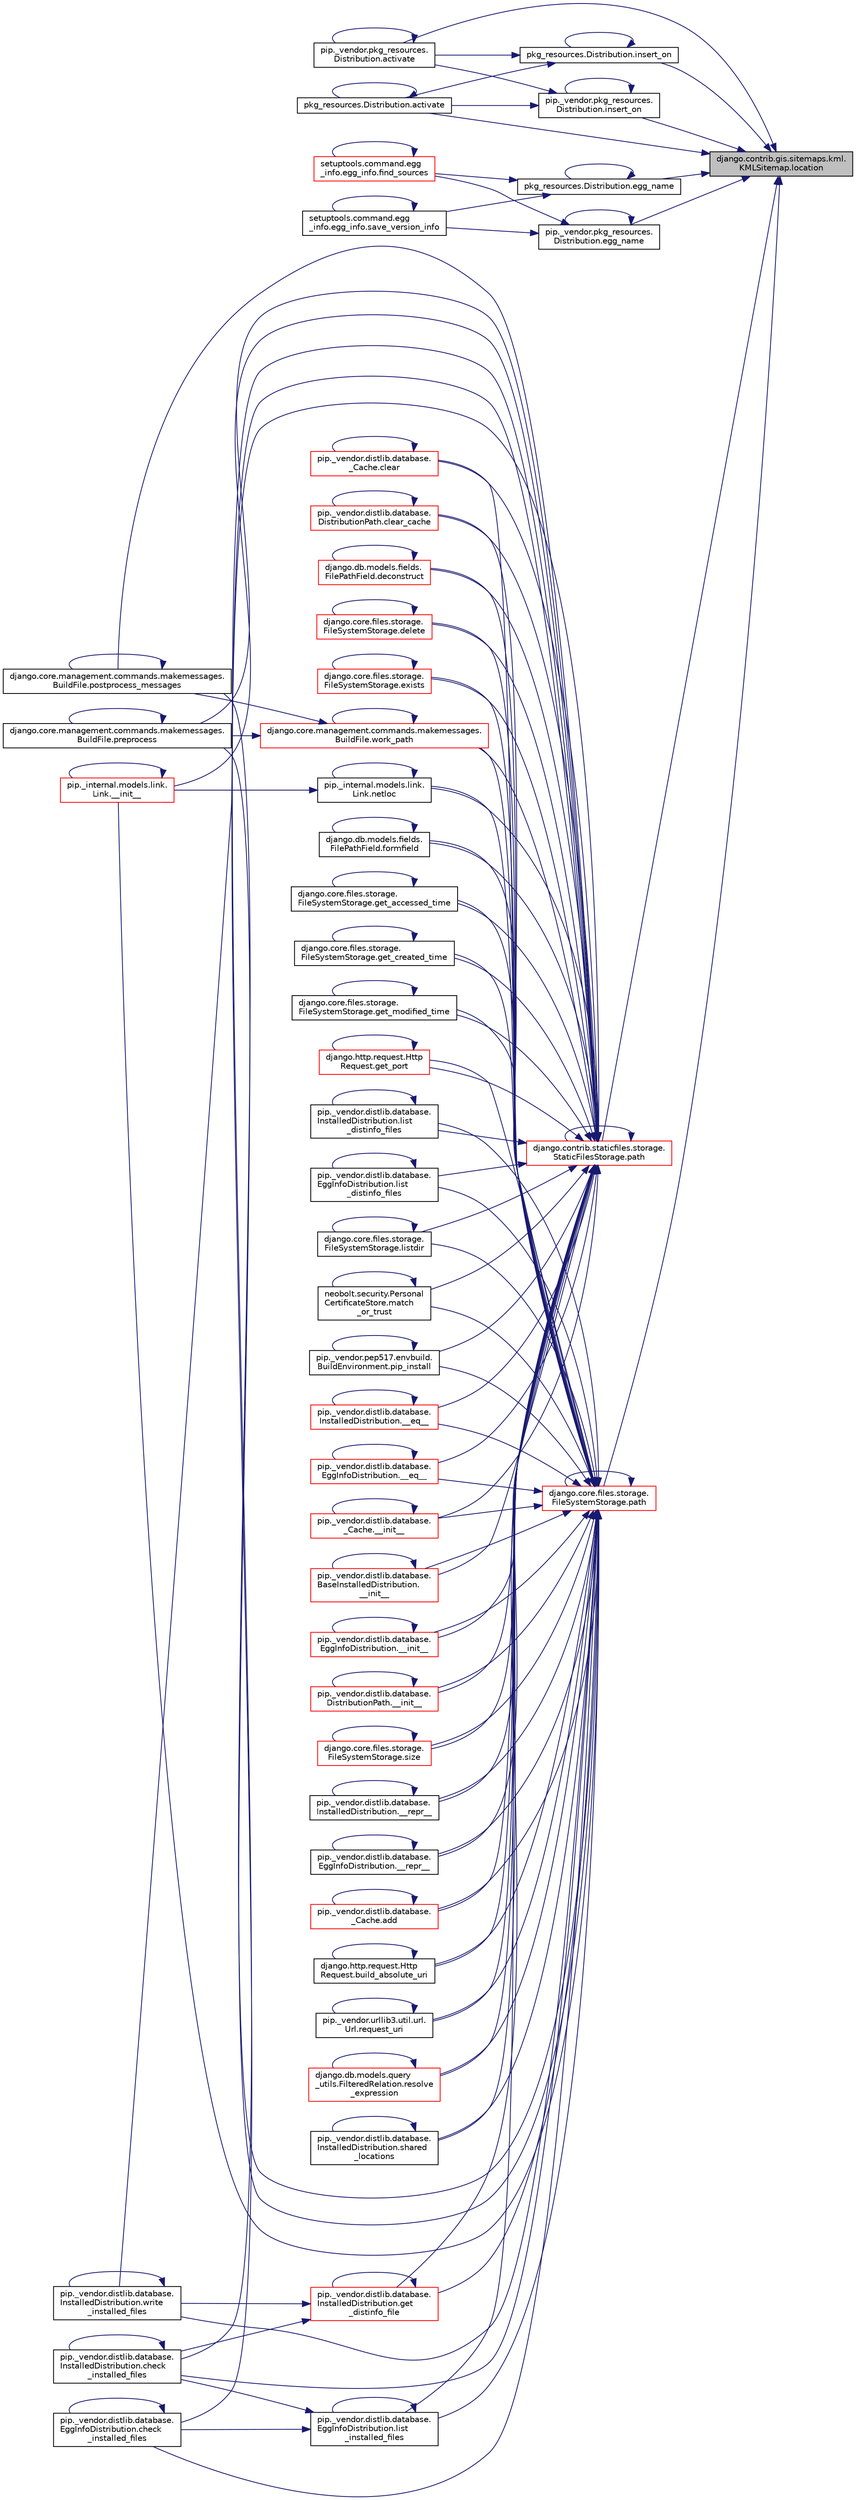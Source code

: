 digraph "django.contrib.gis.sitemaps.kml.KMLSitemap.location"
{
 // LATEX_PDF_SIZE
  edge [fontname="Helvetica",fontsize="10",labelfontname="Helvetica",labelfontsize="10"];
  node [fontname="Helvetica",fontsize="10",shape=record];
  rankdir="RL";
  Node1 [label="django.contrib.gis.sitemaps.kml.\lKMLSitemap.location",height=0.2,width=0.4,color="black", fillcolor="grey75", style="filled", fontcolor="black",tooltip=" "];
  Node1 -> Node2 [dir="back",color="midnightblue",fontsize="10",style="solid",fontname="Helvetica"];
  Node2 [label="pip._vendor.pkg_resources.\lDistribution.activate",height=0.2,width=0.4,color="black", fillcolor="white", style="filled",URL="$d0/ddb/classpip_1_1__vendor_1_1pkg__resources_1_1_distribution.html#a01dcb36642b9cabcedd14c3f50a59657",tooltip=" "];
  Node2 -> Node2 [dir="back",color="midnightblue",fontsize="10",style="solid",fontname="Helvetica"];
  Node1 -> Node3 [dir="back",color="midnightblue",fontsize="10",style="solid",fontname="Helvetica"];
  Node3 [label="pkg_resources.Distribution.activate",height=0.2,width=0.4,color="black", fillcolor="white", style="filled",URL="$d8/d25/classpkg__resources_1_1_distribution.html#a4c4474f066527ee18c2dc15af67911df",tooltip=" "];
  Node3 -> Node3 [dir="back",color="midnightblue",fontsize="10",style="solid",fontname="Helvetica"];
  Node1 -> Node4 [dir="back",color="midnightblue",fontsize="10",style="solid",fontname="Helvetica"];
  Node4 [label="pip._vendor.pkg_resources.\lDistribution.egg_name",height=0.2,width=0.4,color="black", fillcolor="white", style="filled",URL="$d0/ddb/classpip_1_1__vendor_1_1pkg__resources_1_1_distribution.html#aa61d5600e0896e46b1708c4dcb9393f5",tooltip=" "];
  Node4 -> Node4 [dir="back",color="midnightblue",fontsize="10",style="solid",fontname="Helvetica"];
  Node4 -> Node5 [dir="back",color="midnightblue",fontsize="10",style="solid",fontname="Helvetica"];
  Node5 [label="setuptools.command.egg\l_info.egg_info.find_sources",height=0.2,width=0.4,color="red", fillcolor="white", style="filled",URL="$d4/dd5/classsetuptools_1_1command_1_1egg__info_1_1egg__info.html#a689901dc0b3f93b8ea62c954097b7627",tooltip=" "];
  Node5 -> Node5 [dir="back",color="midnightblue",fontsize="10",style="solid",fontname="Helvetica"];
  Node4 -> Node692 [dir="back",color="midnightblue",fontsize="10",style="solid",fontname="Helvetica"];
  Node692 [label="setuptools.command.egg\l_info.egg_info.save_version_info",height=0.2,width=0.4,color="black", fillcolor="white", style="filled",URL="$d4/dd5/classsetuptools_1_1command_1_1egg__info_1_1egg__info.html#aff24c2a57934f3ea7ff9a14d0cacf6bd",tooltip=" "];
  Node692 -> Node692 [dir="back",color="midnightblue",fontsize="10",style="solid",fontname="Helvetica"];
  Node1 -> Node693 [dir="back",color="midnightblue",fontsize="10",style="solid",fontname="Helvetica"];
  Node693 [label="pkg_resources.Distribution.egg_name",height=0.2,width=0.4,color="black", fillcolor="white", style="filled",URL="$d8/d25/classpkg__resources_1_1_distribution.html#a229d424f62d10b7e83bba3b3efe6dbbb",tooltip=" "];
  Node693 -> Node693 [dir="back",color="midnightblue",fontsize="10",style="solid",fontname="Helvetica"];
  Node693 -> Node5 [dir="back",color="midnightblue",fontsize="10",style="solid",fontname="Helvetica"];
  Node693 -> Node692 [dir="back",color="midnightblue",fontsize="10",style="solid",fontname="Helvetica"];
  Node1 -> Node694 [dir="back",color="midnightblue",fontsize="10",style="solid",fontname="Helvetica"];
  Node694 [label="pip._vendor.pkg_resources.\lDistribution.insert_on",height=0.2,width=0.4,color="black", fillcolor="white", style="filled",URL="$d0/ddb/classpip_1_1__vendor_1_1pkg__resources_1_1_distribution.html#aa808bc24580f0d7069eaaabaecf74b47",tooltip=" "];
  Node694 -> Node2 [dir="back",color="midnightblue",fontsize="10",style="solid",fontname="Helvetica"];
  Node694 -> Node3 [dir="back",color="midnightblue",fontsize="10",style="solid",fontname="Helvetica"];
  Node694 -> Node694 [dir="back",color="midnightblue",fontsize="10",style="solid",fontname="Helvetica"];
  Node1 -> Node695 [dir="back",color="midnightblue",fontsize="10",style="solid",fontname="Helvetica"];
  Node695 [label="pkg_resources.Distribution.insert_on",height=0.2,width=0.4,color="black", fillcolor="white", style="filled",URL="$d8/d25/classpkg__resources_1_1_distribution.html#a26864ad682f37623654f162a1d0a4c8b",tooltip=" "];
  Node695 -> Node2 [dir="back",color="midnightblue",fontsize="10",style="solid",fontname="Helvetica"];
  Node695 -> Node3 [dir="back",color="midnightblue",fontsize="10",style="solid",fontname="Helvetica"];
  Node695 -> Node695 [dir="back",color="midnightblue",fontsize="10",style="solid",fontname="Helvetica"];
  Node1 -> Node696 [dir="back",color="midnightblue",fontsize="10",style="solid",fontname="Helvetica"];
  Node696 [label="django.contrib.staticfiles.storage.\lStaticFilesStorage.path",height=0.2,width=0.4,color="red", fillcolor="white", style="filled",URL="$de/db9/classdjango_1_1contrib_1_1staticfiles_1_1storage_1_1_static_files_storage.html#a05b94710221f618ad88b3803a0ff5bde",tooltip=" "];
  Node696 -> Node697 [dir="back",color="midnightblue",fontsize="10",style="solid",fontname="Helvetica"];
  Node697 [label="pip._vendor.distlib.database.\lInstalledDistribution.__eq__",height=0.2,width=0.4,color="red", fillcolor="white", style="filled",URL="$d5/d3f/classpip_1_1__vendor_1_1distlib_1_1database_1_1_installed_distribution.html#a9b5ed2b1d9ce082f207e18b06a41d0ff",tooltip=" "];
  Node697 -> Node697 [dir="back",color="midnightblue",fontsize="10",style="solid",fontname="Helvetica"];
  Node696 -> Node698 [dir="back",color="midnightblue",fontsize="10",style="solid",fontname="Helvetica"];
  Node698 [label="pip._vendor.distlib.database.\lEggInfoDistribution.__eq__",height=0.2,width=0.4,color="red", fillcolor="white", style="filled",URL="$d7/d4f/classpip_1_1__vendor_1_1distlib_1_1database_1_1_egg_info_distribution.html#a1a4e220bb20d7de097cb45e4d22cb1f7",tooltip=" "];
  Node698 -> Node698 [dir="back",color="midnightblue",fontsize="10",style="solid",fontname="Helvetica"];
  Node696 -> Node699 [dir="back",color="midnightblue",fontsize="10",style="solid",fontname="Helvetica"];
  Node699 [label="pip._vendor.distlib.database.\l_Cache.__init__",height=0.2,width=0.4,color="red", fillcolor="white", style="filled",URL="$d8/dcd/classpip_1_1__vendor_1_1distlib_1_1database_1_1___cache.html#af54d5616ff89aa6d6ac29816dd0efc6c",tooltip=" "];
  Node699 -> Node699 [dir="back",color="midnightblue",fontsize="10",style="solid",fontname="Helvetica"];
  Node696 -> Node700 [dir="back",color="midnightblue",fontsize="10",style="solid",fontname="Helvetica"];
  Node700 [label="pip._vendor.distlib.database.\lBaseInstalledDistribution.\l__init__",height=0.2,width=0.4,color="red", fillcolor="white", style="filled",URL="$d3/d43/classpip_1_1__vendor_1_1distlib_1_1database_1_1_base_installed_distribution.html#a3cf0dbeeadaece59290525cfd71c8164",tooltip=" "];
  Node700 -> Node700 [dir="back",color="midnightblue",fontsize="10",style="solid",fontname="Helvetica"];
  Node696 -> Node701 [dir="back",color="midnightblue",fontsize="10",style="solid",fontname="Helvetica"];
  Node701 [label="pip._vendor.distlib.database.\lEggInfoDistribution.__init__",height=0.2,width=0.4,color="red", fillcolor="white", style="filled",URL="$d7/d4f/classpip_1_1__vendor_1_1distlib_1_1database_1_1_egg_info_distribution.html#a3b17587547b5d4fb68128342686671b1",tooltip=" "];
  Node701 -> Node701 [dir="back",color="midnightblue",fontsize="10",style="solid",fontname="Helvetica"];
  Node696 -> Node702 [dir="back",color="midnightblue",fontsize="10",style="solid",fontname="Helvetica"];
  Node702 [label="pip._vendor.distlib.database.\lDistributionPath.__init__",height=0.2,width=0.4,color="red", fillcolor="white", style="filled",URL="$d3/d8a/classpip_1_1__vendor_1_1distlib_1_1database_1_1_distribution_path.html#a17a2afe7db83a808ad93c909d99ed955",tooltip=" "];
  Node702 -> Node702 [dir="back",color="midnightblue",fontsize="10",style="solid",fontname="Helvetica"];
  Node696 -> Node703 [dir="back",color="midnightblue",fontsize="10",style="solid",fontname="Helvetica"];
  Node703 [label="pip._internal.models.link.\lLink.__init__",height=0.2,width=0.4,color="red", fillcolor="white", style="filled",URL="$de/da5/classpip_1_1__internal_1_1models_1_1link_1_1_link.html#adf9defb3b97546f930fc05a78acfb485",tooltip=" "];
  Node703 -> Node703 [dir="back",color="midnightblue",fontsize="10",style="solid",fontname="Helvetica"];
  Node696 -> Node704 [dir="back",color="midnightblue",fontsize="10",style="solid",fontname="Helvetica"];
  Node704 [label="pip._vendor.distlib.database.\lInstalledDistribution.__repr__",height=0.2,width=0.4,color="black", fillcolor="white", style="filled",URL="$d5/d3f/classpip_1_1__vendor_1_1distlib_1_1database_1_1_installed_distribution.html#a437ca097c31f9e2f6d84da428f56303d",tooltip=" "];
  Node704 -> Node704 [dir="back",color="midnightblue",fontsize="10",style="solid",fontname="Helvetica"];
  Node696 -> Node705 [dir="back",color="midnightblue",fontsize="10",style="solid",fontname="Helvetica"];
  Node705 [label="pip._vendor.distlib.database.\lEggInfoDistribution.__repr__",height=0.2,width=0.4,color="black", fillcolor="white", style="filled",URL="$d7/d4f/classpip_1_1__vendor_1_1distlib_1_1database_1_1_egg_info_distribution.html#aa86b5634260c5ab9efe7b3dd01b3c7e5",tooltip=" "];
  Node705 -> Node705 [dir="back",color="midnightblue",fontsize="10",style="solid",fontname="Helvetica"];
  Node696 -> Node706 [dir="back",color="midnightblue",fontsize="10",style="solid",fontname="Helvetica"];
  Node706 [label="pip._vendor.distlib.database.\l_Cache.add",height=0.2,width=0.4,color="red", fillcolor="white", style="filled",URL="$d8/dcd/classpip_1_1__vendor_1_1distlib_1_1database_1_1___cache.html#a98296c2e1af8395fc035df3fdfc400fc",tooltip=" "];
  Node706 -> Node706 [dir="back",color="midnightblue",fontsize="10",style="solid",fontname="Helvetica"];
  Node696 -> Node707 [dir="back",color="midnightblue",fontsize="10",style="solid",fontname="Helvetica"];
  Node707 [label="django.http.request.Http\lRequest.build_absolute_uri",height=0.2,width=0.4,color="black", fillcolor="white", style="filled",URL="$d1/ded/classdjango_1_1http_1_1request_1_1_http_request.html#acda6ee1aa44ebe5161a855fbb9b9cf7c",tooltip=" "];
  Node707 -> Node707 [dir="back",color="midnightblue",fontsize="10",style="solid",fontname="Helvetica"];
  Node696 -> Node708 [dir="back",color="midnightblue",fontsize="10",style="solid",fontname="Helvetica"];
  Node708 [label="pip._vendor.distlib.database.\lInstalledDistribution.check\l_installed_files",height=0.2,width=0.4,color="black", fillcolor="white", style="filled",URL="$d5/d3f/classpip_1_1__vendor_1_1distlib_1_1database_1_1_installed_distribution.html#af02e7290aefa70861a60fe1885285e16",tooltip=" "];
  Node708 -> Node708 [dir="back",color="midnightblue",fontsize="10",style="solid",fontname="Helvetica"];
  Node696 -> Node709 [dir="back",color="midnightblue",fontsize="10",style="solid",fontname="Helvetica"];
  Node709 [label="pip._vendor.distlib.database.\lEggInfoDistribution.check\l_installed_files",height=0.2,width=0.4,color="black", fillcolor="white", style="filled",URL="$d7/d4f/classpip_1_1__vendor_1_1distlib_1_1database_1_1_egg_info_distribution.html#a4eb9053abcb6ae611e7f31c17387aea7",tooltip=" "];
  Node709 -> Node709 [dir="back",color="midnightblue",fontsize="10",style="solid",fontname="Helvetica"];
  Node696 -> Node710 [dir="back",color="midnightblue",fontsize="10",style="solid",fontname="Helvetica"];
  Node710 [label="pip._vendor.distlib.database.\l_Cache.clear",height=0.2,width=0.4,color="red", fillcolor="white", style="filled",URL="$d8/dcd/classpip_1_1__vendor_1_1distlib_1_1database_1_1___cache.html#ab8493db74feb70354215f9804fafea3d",tooltip=" "];
  Node710 -> Node710 [dir="back",color="midnightblue",fontsize="10",style="solid",fontname="Helvetica"];
  Node696 -> Node711 [dir="back",color="midnightblue",fontsize="10",style="solid",fontname="Helvetica"];
  Node711 [label="pip._vendor.distlib.database.\lDistributionPath.clear_cache",height=0.2,width=0.4,color="red", fillcolor="white", style="filled",URL="$d3/d8a/classpip_1_1__vendor_1_1distlib_1_1database_1_1_distribution_path.html#a576c17cc01238d807b4cc7b833001b0b",tooltip=" "];
  Node711 -> Node711 [dir="back",color="midnightblue",fontsize="10",style="solid",fontname="Helvetica"];
  Node696 -> Node463 [dir="back",color="midnightblue",fontsize="10",style="solid",fontname="Helvetica"];
  Node463 [label="django.db.models.fields.\lFilePathField.deconstruct",height=0.2,width=0.4,color="red", fillcolor="white", style="filled",URL="$d9/d58/classdjango_1_1db_1_1models_1_1fields_1_1_file_path_field.html#a52225a0c3baf7a5125007fadbe78dd22",tooltip=" "];
  Node463 -> Node463 [dir="back",color="midnightblue",fontsize="10",style="solid",fontname="Helvetica"];
  Node696 -> Node712 [dir="back",color="midnightblue",fontsize="10",style="solid",fontname="Helvetica"];
  Node712 [label="django.core.files.storage.\lFileSystemStorage.delete",height=0.2,width=0.4,color="red", fillcolor="white", style="filled",URL="$db/da8/classdjango_1_1core_1_1files_1_1storage_1_1_file_system_storage.html#ad31ad8e7dcaeee30a6b95c4336aa4577",tooltip=" "];
  Node712 -> Node712 [dir="back",color="midnightblue",fontsize="10",style="solid",fontname="Helvetica"];
  Node696 -> Node713 [dir="back",color="midnightblue",fontsize="10",style="solid",fontname="Helvetica"];
  Node713 [label="django.core.files.storage.\lFileSystemStorage.exists",height=0.2,width=0.4,color="red", fillcolor="white", style="filled",URL="$db/da8/classdjango_1_1core_1_1files_1_1storage_1_1_file_system_storage.html#a7f2e95bec3b31a3256b247f732fcade2",tooltip=" "];
  Node713 -> Node713 [dir="back",color="midnightblue",fontsize="10",style="solid",fontname="Helvetica"];
  Node696 -> Node464 [dir="back",color="midnightblue",fontsize="10",style="solid",fontname="Helvetica"];
  Node464 [label="django.db.models.fields.\lFilePathField.formfield",height=0.2,width=0.4,color="black", fillcolor="white", style="filled",URL="$d9/d58/classdjango_1_1db_1_1models_1_1fields_1_1_file_path_field.html#ac5c572bd8cd58aa14d0fa9341c935e62",tooltip=" "];
  Node464 -> Node464 [dir="back",color="midnightblue",fontsize="10",style="solid",fontname="Helvetica"];
  Node696 -> Node717 [dir="back",color="midnightblue",fontsize="10",style="solid",fontname="Helvetica"];
  Node717 [label="django.core.files.storage.\lFileSystemStorage.get_accessed_time",height=0.2,width=0.4,color="black", fillcolor="white", style="filled",URL="$db/da8/classdjango_1_1core_1_1files_1_1storage_1_1_file_system_storage.html#a210757b7bff709a38298504e0932dec2",tooltip=" "];
  Node717 -> Node717 [dir="back",color="midnightblue",fontsize="10",style="solid",fontname="Helvetica"];
  Node696 -> Node718 [dir="back",color="midnightblue",fontsize="10",style="solid",fontname="Helvetica"];
  Node718 [label="django.core.files.storage.\lFileSystemStorage.get_created_time",height=0.2,width=0.4,color="black", fillcolor="white", style="filled",URL="$db/da8/classdjango_1_1core_1_1files_1_1storage_1_1_file_system_storage.html#a32a2ad72e493378d19a2707920bfb000",tooltip=" "];
  Node718 -> Node718 [dir="back",color="midnightblue",fontsize="10",style="solid",fontname="Helvetica"];
  Node696 -> Node719 [dir="back",color="midnightblue",fontsize="10",style="solid",fontname="Helvetica"];
  Node719 [label="pip._vendor.distlib.database.\lInstalledDistribution.get\l_distinfo_file",height=0.2,width=0.4,color="red", fillcolor="white", style="filled",URL="$d5/d3f/classpip_1_1__vendor_1_1distlib_1_1database_1_1_installed_distribution.html#ac17c694fe33794a2a93c022eae8919fc",tooltip=" "];
  Node719 -> Node708 [dir="back",color="midnightblue",fontsize="10",style="solid",fontname="Helvetica"];
  Node719 -> Node719 [dir="back",color="midnightblue",fontsize="10",style="solid",fontname="Helvetica"];
  Node719 -> Node721 [dir="back",color="midnightblue",fontsize="10",style="solid",fontname="Helvetica"];
  Node721 [label="pip._vendor.distlib.database.\lInstalledDistribution.write\l_installed_files",height=0.2,width=0.4,color="black", fillcolor="white", style="filled",URL="$d5/d3f/classpip_1_1__vendor_1_1distlib_1_1database_1_1_installed_distribution.html#a3b799b28c162cab4fd480fda0f2a852e",tooltip=" "];
  Node721 -> Node721 [dir="back",color="midnightblue",fontsize="10",style="solid",fontname="Helvetica"];
  Node696 -> Node722 [dir="back",color="midnightblue",fontsize="10",style="solid",fontname="Helvetica"];
  Node722 [label="django.core.files.storage.\lFileSystemStorage.get_modified_time",height=0.2,width=0.4,color="black", fillcolor="white", style="filled",URL="$db/da8/classdjango_1_1core_1_1files_1_1storage_1_1_file_system_storage.html#a7832cc82c083c3f424fcf5e881382b0f",tooltip=" "];
  Node722 -> Node722 [dir="back",color="midnightblue",fontsize="10",style="solid",fontname="Helvetica"];
  Node696 -> Node723 [dir="back",color="midnightblue",fontsize="10",style="solid",fontname="Helvetica"];
  Node723 [label="django.http.request.Http\lRequest.get_port",height=0.2,width=0.4,color="red", fillcolor="white", style="filled",URL="$d1/ded/classdjango_1_1http_1_1request_1_1_http_request.html#af81ce5b385e8dcee02c506de847e9f28",tooltip=" "];
  Node723 -> Node723 [dir="back",color="midnightblue",fontsize="10",style="solid",fontname="Helvetica"];
  Node696 -> Node725 [dir="back",color="midnightblue",fontsize="10",style="solid",fontname="Helvetica"];
  Node725 [label="pip._vendor.distlib.database.\lInstalledDistribution.list\l_distinfo_files",height=0.2,width=0.4,color="black", fillcolor="white", style="filled",URL="$d5/d3f/classpip_1_1__vendor_1_1distlib_1_1database_1_1_installed_distribution.html#a91b6c8c2a299a9b1436538ad0cfe37d7",tooltip=" "];
  Node725 -> Node725 [dir="back",color="midnightblue",fontsize="10",style="solid",fontname="Helvetica"];
  Node696 -> Node726 [dir="back",color="midnightblue",fontsize="10",style="solid",fontname="Helvetica"];
  Node726 [label="pip._vendor.distlib.database.\lEggInfoDistribution.list\l_distinfo_files",height=0.2,width=0.4,color="black", fillcolor="white", style="filled",URL="$d7/d4f/classpip_1_1__vendor_1_1distlib_1_1database_1_1_egg_info_distribution.html#a81eb42fe04552504c3c44bae820de34b",tooltip=" "];
  Node726 -> Node726 [dir="back",color="midnightblue",fontsize="10",style="solid",fontname="Helvetica"];
  Node696 -> Node727 [dir="back",color="midnightblue",fontsize="10",style="solid",fontname="Helvetica"];
  Node727 [label="pip._vendor.distlib.database.\lEggInfoDistribution.list\l_installed_files",height=0.2,width=0.4,color="black", fillcolor="white", style="filled",URL="$d7/d4f/classpip_1_1__vendor_1_1distlib_1_1database_1_1_egg_info_distribution.html#ad11f1a01b3d7117ca45670f4de85b97c",tooltip=" "];
  Node727 -> Node708 [dir="back",color="midnightblue",fontsize="10",style="solid",fontname="Helvetica"];
  Node727 -> Node709 [dir="back",color="midnightblue",fontsize="10",style="solid",fontname="Helvetica"];
  Node727 -> Node727 [dir="back",color="midnightblue",fontsize="10",style="solid",fontname="Helvetica"];
  Node696 -> Node728 [dir="back",color="midnightblue",fontsize="10",style="solid",fontname="Helvetica"];
  Node728 [label="django.core.files.storage.\lFileSystemStorage.listdir",height=0.2,width=0.4,color="black", fillcolor="white", style="filled",URL="$db/da8/classdjango_1_1core_1_1files_1_1storage_1_1_file_system_storage.html#ad1e8e9c112c82e91598ce2a26822701a",tooltip=" "];
  Node728 -> Node728 [dir="back",color="midnightblue",fontsize="10",style="solid",fontname="Helvetica"];
  Node696 -> Node729 [dir="back",color="midnightblue",fontsize="10",style="solid",fontname="Helvetica"];
  Node729 [label="neobolt.security.Personal\lCertificateStore.match\l_or_trust",height=0.2,width=0.4,color="black", fillcolor="white", style="filled",URL="$de/d39/classneobolt_1_1security_1_1_personal_certificate_store.html#a24a522934cab7aa51da96f94ac13d7f8",tooltip=" "];
  Node729 -> Node729 [dir="back",color="midnightblue",fontsize="10",style="solid",fontname="Helvetica"];
  Node696 -> Node730 [dir="back",color="midnightblue",fontsize="10",style="solid",fontname="Helvetica"];
  Node730 [label="pip._internal.models.link.\lLink.netloc",height=0.2,width=0.4,color="black", fillcolor="white", style="filled",URL="$de/da5/classpip_1_1__internal_1_1models_1_1link_1_1_link.html#a3b75bb1dffe191f8f61239e8af2135cc",tooltip=" "];
  Node730 -> Node703 [dir="back",color="midnightblue",fontsize="10",style="solid",fontname="Helvetica"];
  Node730 -> Node730 [dir="back",color="midnightblue",fontsize="10",style="solid",fontname="Helvetica"];
  Node696 -> Node696 [dir="back",color="midnightblue",fontsize="10",style="solid",fontname="Helvetica"];
  Node696 -> Node731 [dir="back",color="midnightblue",fontsize="10",style="solid",fontname="Helvetica"];
  Node731 [label="pip._vendor.pep517.envbuild.\lBuildEnvironment.pip_install",height=0.2,width=0.4,color="black", fillcolor="white", style="filled",URL="$dc/d7f/classpip_1_1__vendor_1_1pep517_1_1envbuild_1_1_build_environment.html#ab356ae51c4fcb260a6a369aaa2f1de92",tooltip=" "];
  Node731 -> Node731 [dir="back",color="midnightblue",fontsize="10",style="solid",fontname="Helvetica"];
  Node696 -> Node732 [dir="back",color="midnightblue",fontsize="10",style="solid",fontname="Helvetica"];
  Node732 [label="django.core.management.commands.makemessages.\lBuildFile.postprocess_messages",height=0.2,width=0.4,color="black", fillcolor="white", style="filled",URL="$d9/d7e/classdjango_1_1core_1_1management_1_1commands_1_1makemessages_1_1_build_file.html#a10eddc071c350372dfd70d0666ddb0b2",tooltip=" "];
  Node732 -> Node732 [dir="back",color="midnightblue",fontsize="10",style="solid",fontname="Helvetica"];
  Node696 -> Node733 [dir="back",color="midnightblue",fontsize="10",style="solid",fontname="Helvetica"];
  Node733 [label="django.core.management.commands.makemessages.\lBuildFile.preprocess",height=0.2,width=0.4,color="black", fillcolor="white", style="filled",URL="$d9/d7e/classdjango_1_1core_1_1management_1_1commands_1_1makemessages_1_1_build_file.html#ad48f37dc93e0cba9878e64edf84bf362",tooltip=" "];
  Node733 -> Node733 [dir="back",color="midnightblue",fontsize="10",style="solid",fontname="Helvetica"];
  Node696 -> Node734 [dir="back",color="midnightblue",fontsize="10",style="solid",fontname="Helvetica"];
  Node734 [label="pip._vendor.urllib3.util.url.\lUrl.request_uri",height=0.2,width=0.4,color="black", fillcolor="white", style="filled",URL="$d6/dd8/classpip_1_1__vendor_1_1urllib3_1_1util_1_1url_1_1_url.html#a55d7eb61b1f1188f3c852b6c63625b4a",tooltip=" "];
  Node734 -> Node734 [dir="back",color="midnightblue",fontsize="10",style="solid",fontname="Helvetica"];
  Node696 -> Node735 [dir="back",color="midnightblue",fontsize="10",style="solid",fontname="Helvetica"];
  Node735 [label="django.db.models.query\l_utils.FilteredRelation.resolve\l_expression",height=0.2,width=0.4,color="red", fillcolor="white", style="filled",URL="$d0/d2b/classdjango_1_1db_1_1models_1_1query__utils_1_1_filtered_relation.html#ad4304eba69e6705f525dc4f73623e09d",tooltip=" "];
  Node735 -> Node735 [dir="back",color="midnightblue",fontsize="10",style="solid",fontname="Helvetica"];
  Node696 -> Node736 [dir="back",color="midnightblue",fontsize="10",style="solid",fontname="Helvetica"];
  Node736 [label="pip._vendor.distlib.database.\lInstalledDistribution.shared\l_locations",height=0.2,width=0.4,color="black", fillcolor="white", style="filled",URL="$d5/d3f/classpip_1_1__vendor_1_1distlib_1_1database_1_1_installed_distribution.html#acb9d762b10d0e0269e958d3f89307d10",tooltip=" "];
  Node736 -> Node736 [dir="back",color="midnightblue",fontsize="10",style="solid",fontname="Helvetica"];
  Node696 -> Node737 [dir="back",color="midnightblue",fontsize="10",style="solid",fontname="Helvetica"];
  Node737 [label="django.core.files.storage.\lFileSystemStorage.size",height=0.2,width=0.4,color="red", fillcolor="white", style="filled",URL="$db/da8/classdjango_1_1core_1_1files_1_1storage_1_1_file_system_storage.html#a48d966839a5f13179dc05370fc809c2e",tooltip=" "];
  Node737 -> Node737 [dir="back",color="midnightblue",fontsize="10",style="solid",fontname="Helvetica"];
  Node696 -> Node779 [dir="back",color="midnightblue",fontsize="10",style="solid",fontname="Helvetica"];
  Node779 [label="django.core.management.commands.makemessages.\lBuildFile.work_path",height=0.2,width=0.4,color="red", fillcolor="white", style="filled",URL="$d9/d7e/classdjango_1_1core_1_1management_1_1commands_1_1makemessages_1_1_build_file.html#a7fda6cc61a979b2c6db2a07a559209f0",tooltip=" "];
  Node779 -> Node732 [dir="back",color="midnightblue",fontsize="10",style="solid",fontname="Helvetica"];
  Node779 -> Node733 [dir="back",color="midnightblue",fontsize="10",style="solid",fontname="Helvetica"];
  Node779 -> Node779 [dir="back",color="midnightblue",fontsize="10",style="solid",fontname="Helvetica"];
  Node696 -> Node721 [dir="back",color="midnightblue",fontsize="10",style="solid",fontname="Helvetica"];
  Node1 -> Node782 [dir="back",color="midnightblue",fontsize="10",style="solid",fontname="Helvetica"];
  Node782 [label="django.core.files.storage.\lFileSystemStorage.path",height=0.2,width=0.4,color="red", fillcolor="white", style="filled",URL="$db/da8/classdjango_1_1core_1_1files_1_1storage_1_1_file_system_storage.html#a0720d398ae6ba15a3e95148f61fb27f6",tooltip=" "];
  Node782 -> Node697 [dir="back",color="midnightblue",fontsize="10",style="solid",fontname="Helvetica"];
  Node782 -> Node698 [dir="back",color="midnightblue",fontsize="10",style="solid",fontname="Helvetica"];
  Node782 -> Node699 [dir="back",color="midnightblue",fontsize="10",style="solid",fontname="Helvetica"];
  Node782 -> Node700 [dir="back",color="midnightblue",fontsize="10",style="solid",fontname="Helvetica"];
  Node782 -> Node701 [dir="back",color="midnightblue",fontsize="10",style="solid",fontname="Helvetica"];
  Node782 -> Node702 [dir="back",color="midnightblue",fontsize="10",style="solid",fontname="Helvetica"];
  Node782 -> Node703 [dir="back",color="midnightblue",fontsize="10",style="solid",fontname="Helvetica"];
  Node782 -> Node704 [dir="back",color="midnightblue",fontsize="10",style="solid",fontname="Helvetica"];
  Node782 -> Node705 [dir="back",color="midnightblue",fontsize="10",style="solid",fontname="Helvetica"];
  Node782 -> Node706 [dir="back",color="midnightblue",fontsize="10",style="solid",fontname="Helvetica"];
  Node782 -> Node707 [dir="back",color="midnightblue",fontsize="10",style="solid",fontname="Helvetica"];
  Node782 -> Node708 [dir="back",color="midnightblue",fontsize="10",style="solid",fontname="Helvetica"];
  Node782 -> Node709 [dir="back",color="midnightblue",fontsize="10",style="solid",fontname="Helvetica"];
  Node782 -> Node710 [dir="back",color="midnightblue",fontsize="10",style="solid",fontname="Helvetica"];
  Node782 -> Node711 [dir="back",color="midnightblue",fontsize="10",style="solid",fontname="Helvetica"];
  Node782 -> Node463 [dir="back",color="midnightblue",fontsize="10",style="solid",fontname="Helvetica"];
  Node782 -> Node712 [dir="back",color="midnightblue",fontsize="10",style="solid",fontname="Helvetica"];
  Node782 -> Node713 [dir="back",color="midnightblue",fontsize="10",style="solid",fontname="Helvetica"];
  Node782 -> Node464 [dir="back",color="midnightblue",fontsize="10",style="solid",fontname="Helvetica"];
  Node782 -> Node717 [dir="back",color="midnightblue",fontsize="10",style="solid",fontname="Helvetica"];
  Node782 -> Node718 [dir="back",color="midnightblue",fontsize="10",style="solid",fontname="Helvetica"];
  Node782 -> Node719 [dir="back",color="midnightblue",fontsize="10",style="solid",fontname="Helvetica"];
  Node782 -> Node722 [dir="back",color="midnightblue",fontsize="10",style="solid",fontname="Helvetica"];
  Node782 -> Node723 [dir="back",color="midnightblue",fontsize="10",style="solid",fontname="Helvetica"];
  Node782 -> Node725 [dir="back",color="midnightblue",fontsize="10",style="solid",fontname="Helvetica"];
  Node782 -> Node726 [dir="back",color="midnightblue",fontsize="10",style="solid",fontname="Helvetica"];
  Node782 -> Node727 [dir="back",color="midnightblue",fontsize="10",style="solid",fontname="Helvetica"];
  Node782 -> Node728 [dir="back",color="midnightblue",fontsize="10",style="solid",fontname="Helvetica"];
  Node782 -> Node729 [dir="back",color="midnightblue",fontsize="10",style="solid",fontname="Helvetica"];
  Node782 -> Node730 [dir="back",color="midnightblue",fontsize="10",style="solid",fontname="Helvetica"];
  Node782 -> Node782 [dir="back",color="midnightblue",fontsize="10",style="solid",fontname="Helvetica"];
  Node782 -> Node731 [dir="back",color="midnightblue",fontsize="10",style="solid",fontname="Helvetica"];
  Node782 -> Node732 [dir="back",color="midnightblue",fontsize="10",style="solid",fontname="Helvetica"];
  Node782 -> Node733 [dir="back",color="midnightblue",fontsize="10",style="solid",fontname="Helvetica"];
  Node782 -> Node734 [dir="back",color="midnightblue",fontsize="10",style="solid",fontname="Helvetica"];
  Node782 -> Node735 [dir="back",color="midnightblue",fontsize="10",style="solid",fontname="Helvetica"];
  Node782 -> Node736 [dir="back",color="midnightblue",fontsize="10",style="solid",fontname="Helvetica"];
  Node782 -> Node737 [dir="back",color="midnightblue",fontsize="10",style="solid",fontname="Helvetica"];
  Node782 -> Node779 [dir="back",color="midnightblue",fontsize="10",style="solid",fontname="Helvetica"];
  Node782 -> Node721 [dir="back",color="midnightblue",fontsize="10",style="solid",fontname="Helvetica"];
}
